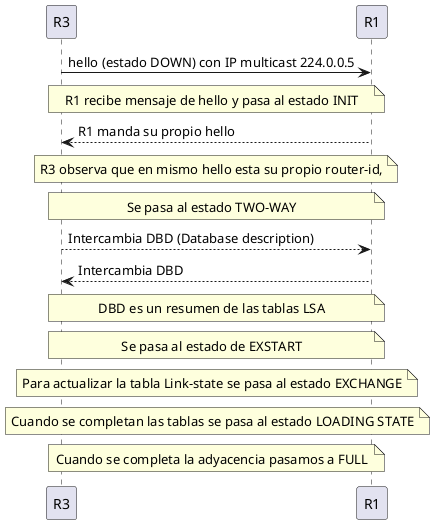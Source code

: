 @startuml
R3 ->  R1       : hello (estado DOWN) con IP multicast 224.0.0.5
note over R1, R3: R1 recibe mensaje de hello y pasa al estado INIT
R1 --> R3       : R1 manda su propio hello
note over R1, R3: R3 observa que en mismo hello esta su propio router-id, 
note over R1, R3: Se pasa al estado TWO-WAY
R3 --> R1       : Intercambia DBD (Database description)
R1 --> R3       : Intercambia DBD
note over R1, R3: DBD es un resumen de las tablas LSA
note over R1, R3: Se pasa al estado de EXSTART
note over R1, R3: Para actualizar la tabla Link-state se pasa al estado EXCHANGE
note over R1, R3: Cuando se completan las tablas se pasa al estado LOADING STATE
note over R1, R3: Cuando se completa la adyacencia pasamos a FULL
@enduml
